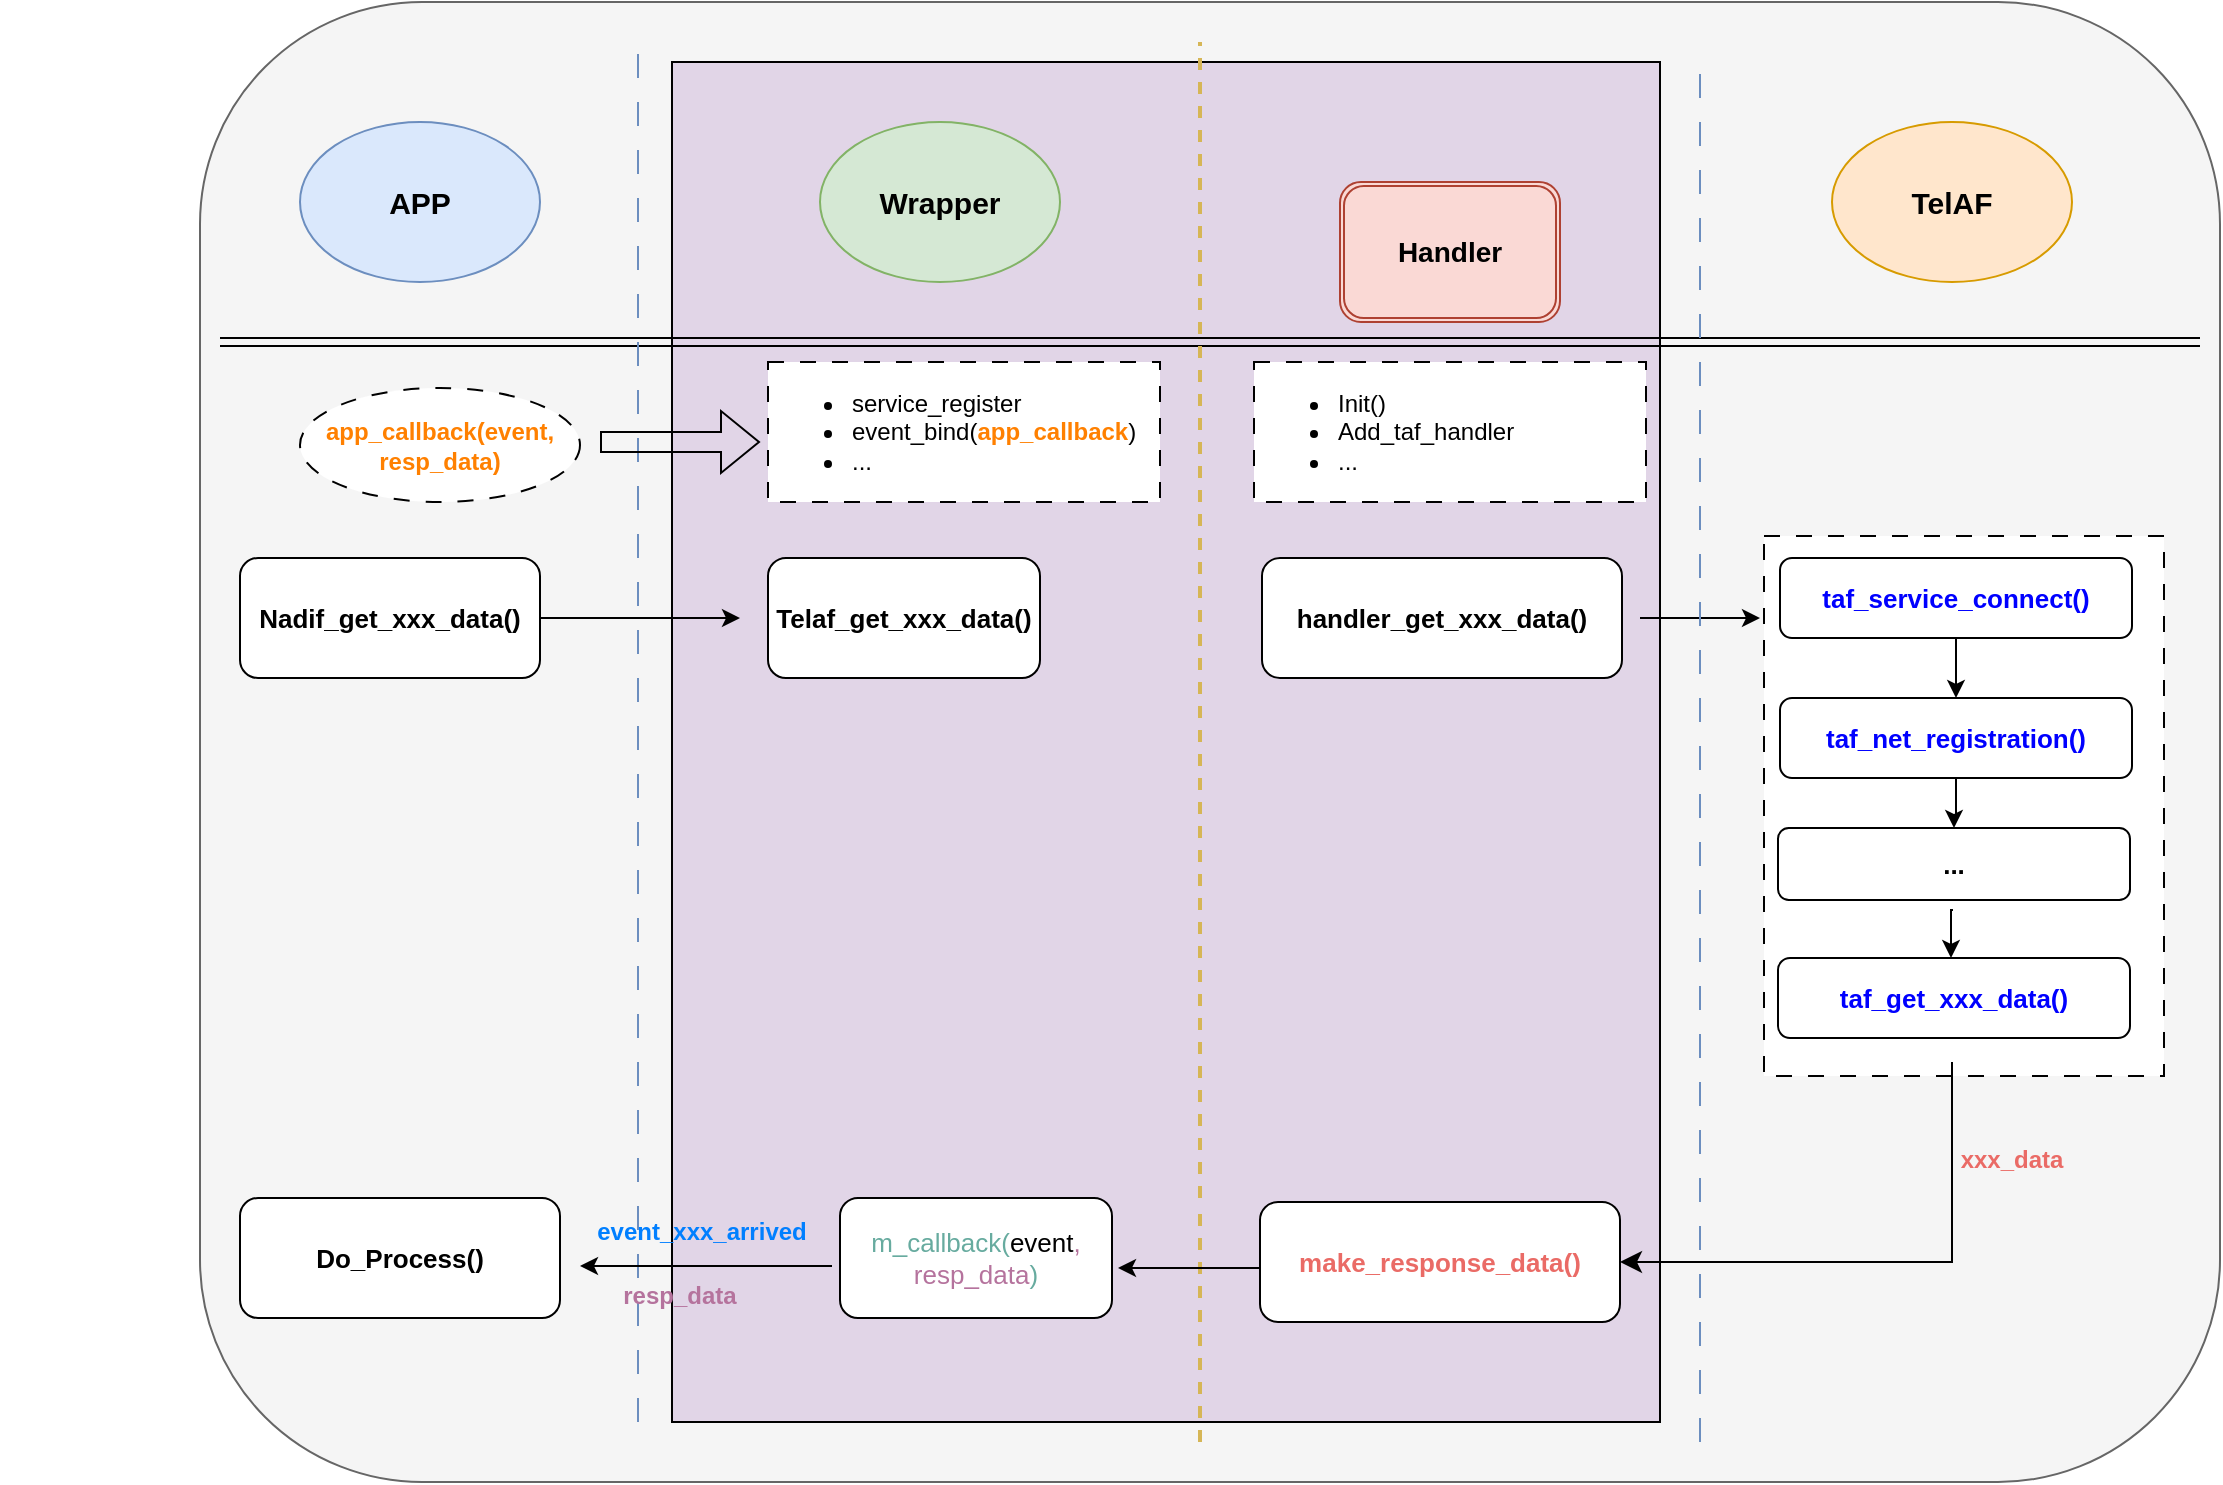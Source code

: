 <mxfile version="22.0.6" type="github">
  <diagram name="第 1 页" id="ClyOsVzj6frhT0d5uaz9">
    <mxGraphModel dx="2420" dy="838" grid="1" gridSize="10" guides="1" tooltips="1" connect="1" arrows="1" fold="1" page="1" pageScale="1" pageWidth="827" pageHeight="1169" math="0" shadow="0">
      <root>
        <mxCell id="0" />
        <mxCell id="1" parent="0" />
        <mxCell id="SAjAbMaW2R_z1P-nCRgh-23" value="" style="rounded=1;whiteSpace=wrap;html=1;fillColor=#f5f5f5;fontColor=#333333;strokeColor=#666666;" vertex="1" parent="1">
          <mxGeometry x="-64" y="20" width="1010" height="740" as="geometry" />
        </mxCell>
        <mxCell id="SAjAbMaW2R_z1P-nCRgh-12" value="" style="rounded=0;whiteSpace=wrap;html=1;fillColor=#E1D5E7;" vertex="1" parent="1">
          <mxGeometry x="172" y="50" width="494" height="680" as="geometry" />
        </mxCell>
        <mxCell id="SaRvt7RB1hY5MqPePfqr-26" value="" style="rounded=0;whiteSpace=wrap;html=1;dashed=1;dashPattern=8 8;" parent="1" vertex="1">
          <mxGeometry x="718" y="287" width="200" height="270" as="geometry" />
        </mxCell>
        <mxCell id="SaRvt7RB1hY5MqPePfqr-4" value="" style="shape=link;html=1;rounded=0;" parent="1" edge="1">
          <mxGeometry width="100" relative="1" as="geometry">
            <mxPoint x="-54" y="190" as="sourcePoint" />
            <mxPoint x="936" y="190" as="targetPoint" />
          </mxGeometry>
        </mxCell>
        <mxCell id="SaRvt7RB1hY5MqPePfqr-5" value="" style="endArrow=none;dashed=1;html=1;rounded=0;fillColor=#dae8fc;strokeColor=#6c8ebf;strokeWidth=1;dashPattern=12 12;" parent="1" edge="1">
          <mxGeometry width="50" height="50" relative="1" as="geometry">
            <mxPoint x="155" y="730" as="sourcePoint" />
            <mxPoint x="155" y="40" as="targetPoint" />
          </mxGeometry>
        </mxCell>
        <mxCell id="SaRvt7RB1hY5MqPePfqr-6" value="" style="endArrow=none;dashed=1;html=1;rounded=0;fillColor=#fff2cc;strokeColor=#d6b656;strokeWidth=2;exitX=0.5;exitY=0;exitDx=0;exitDy=0;" parent="1" edge="1">
          <mxGeometry width="50" height="50" relative="1" as="geometry">
            <mxPoint x="436" y="618" as="sourcePoint" />
            <mxPoint x="436" y="40" as="targetPoint" />
          </mxGeometry>
        </mxCell>
        <mxCell id="SaRvt7RB1hY5MqPePfqr-7" value="&lt;b&gt;&lt;font style=&quot;font-size: 15px;&quot;&gt;APP&lt;/font&gt;&lt;/b&gt;" style="ellipse;whiteSpace=wrap;html=1;fillColor=#dae8fc;strokeColor=#6c8ebf;" parent="1" vertex="1">
          <mxGeometry x="-14" y="80" width="120" height="80" as="geometry" />
        </mxCell>
        <mxCell id="SaRvt7RB1hY5MqPePfqr-8" value="&lt;font style=&quot;font-size: 15px;&quot;&gt;&lt;b&gt;Wrapper&lt;/b&gt;&lt;/font&gt;" style="ellipse;whiteSpace=wrap;html=1;fillColor=#d5e8d4;strokeColor=#82b366;" parent="1" vertex="1">
          <mxGeometry x="246" y="80" width="120" height="80" as="geometry" />
        </mxCell>
        <mxCell id="SaRvt7RB1hY5MqPePfqr-9" value="&lt;font style=&quot;font-size: 15px;&quot;&gt;&lt;b&gt;TelAF&lt;/b&gt;&lt;/font&gt;" style="ellipse;whiteSpace=wrap;html=1;fillColor=#ffe6cc;strokeColor=#d79b00;" parent="1" vertex="1">
          <mxGeometry x="752" y="80" width="120" height="80" as="geometry" />
        </mxCell>
        <mxCell id="SaRvt7RB1hY5MqPePfqr-11" value="&lt;font style=&quot;font-size: 13px;&quot;&gt;&lt;b&gt;Nadif_get_xxx_data()&lt;/b&gt;&lt;/font&gt;" style="rounded=1;whiteSpace=wrap;html=1;" parent="1" vertex="1">
          <mxGeometry x="-44" y="298" width="150" height="60" as="geometry" />
        </mxCell>
        <mxCell id="SaRvt7RB1hY5MqPePfqr-12" value="" style="endArrow=classic;html=1;rounded=0;exitX=1;exitY=0.5;exitDx=0;exitDy=0;" parent="1" source="SaRvt7RB1hY5MqPePfqr-11" edge="1">
          <mxGeometry width="50" height="50" relative="1" as="geometry">
            <mxPoint x="316" y="478" as="sourcePoint" />
            <mxPoint x="206" y="328" as="targetPoint" />
          </mxGeometry>
        </mxCell>
        <mxCell id="SaRvt7RB1hY5MqPePfqr-13" value="&lt;font style=&quot;font-size: 13px;&quot;&gt;&lt;b&gt;Telaf_get_xxx_data()&lt;/b&gt;&lt;/font&gt;" style="rounded=1;whiteSpace=wrap;html=1;" parent="1" vertex="1">
          <mxGeometry x="220" y="298" width="136" height="60" as="geometry" />
        </mxCell>
        <mxCell id="SaRvt7RB1hY5MqPePfqr-14" value="" style="endArrow=classic;html=1;rounded=0;" parent="1" edge="1">
          <mxGeometry width="50" height="50" relative="1" as="geometry">
            <mxPoint x="656" y="328" as="sourcePoint" />
            <mxPoint x="716" y="328" as="targetPoint" />
          </mxGeometry>
        </mxCell>
        <mxCell id="SaRvt7RB1hY5MqPePfqr-17" value="" style="edgeStyle=orthogonalEdgeStyle;rounded=0;orthogonalLoop=1;jettySize=auto;html=1;" parent="1" source="SaRvt7RB1hY5MqPePfqr-15" target="SaRvt7RB1hY5MqPePfqr-16" edge="1">
          <mxGeometry relative="1" as="geometry" />
        </mxCell>
        <mxCell id="SaRvt7RB1hY5MqPePfqr-15" value="&lt;font style=&quot;font-size: 13px;&quot; color=&quot;#0000ff&quot;&gt;&lt;b&gt;taf_service_connect()&lt;/b&gt;&lt;/font&gt;" style="rounded=1;whiteSpace=wrap;html=1;" parent="1" vertex="1">
          <mxGeometry x="726" y="298" width="176" height="40" as="geometry" />
        </mxCell>
        <mxCell id="SaRvt7RB1hY5MqPePfqr-19" value="" style="edgeStyle=orthogonalEdgeStyle;rounded=0;orthogonalLoop=1;jettySize=auto;html=1;" parent="1" source="SaRvt7RB1hY5MqPePfqr-16" target="SaRvt7RB1hY5MqPePfqr-18" edge="1">
          <mxGeometry relative="1" as="geometry" />
        </mxCell>
        <mxCell id="SaRvt7RB1hY5MqPePfqr-16" value="&lt;font style=&quot;font-size: 13px;&quot; color=&quot;#0000ff&quot;&gt;&lt;b&gt;taf_net_registration()&lt;/b&gt;&lt;/font&gt;" style="rounded=1;whiteSpace=wrap;html=1;" parent="1" vertex="1">
          <mxGeometry x="726" y="368" width="176" height="40" as="geometry" />
        </mxCell>
        <mxCell id="SaRvt7RB1hY5MqPePfqr-18" value="&lt;font style=&quot;font-size: 13px;&quot;&gt;&lt;b&gt;...&lt;/b&gt;&lt;/font&gt;" style="rounded=1;whiteSpace=wrap;html=1;" parent="1" vertex="1">
          <mxGeometry x="725" y="433" width="176" height="36" as="geometry" />
        </mxCell>
        <mxCell id="SaRvt7RB1hY5MqPePfqr-20" value="&lt;font style=&quot;font-size: 13px;&quot; color=&quot;#0000ff&quot;&gt;&lt;b&gt;taf_get_xxx_data()&lt;/b&gt;&lt;/font&gt;" style="rounded=1;whiteSpace=wrap;html=1;" parent="1" vertex="1">
          <mxGeometry x="725" y="498" width="176" height="40" as="geometry" />
        </mxCell>
        <mxCell id="SaRvt7RB1hY5MqPePfqr-21" value="" style="edgeStyle=orthogonalEdgeStyle;rounded=0;orthogonalLoop=1;jettySize=auto;html=1;" parent="1" edge="1">
          <mxGeometry relative="1" as="geometry">
            <mxPoint x="812.5" y="474" as="sourcePoint" />
            <mxPoint x="811.5" y="498" as="targetPoint" />
          </mxGeometry>
        </mxCell>
        <mxCell id="SaRvt7RB1hY5MqPePfqr-30" value="&lt;font color=&quot;#ea6b66&quot;&gt;&lt;b&gt;xxx_data&lt;/b&gt;&lt;/font&gt;" style="text;html=1;strokeColor=none;fillColor=none;align=center;verticalAlign=middle;whiteSpace=wrap;rounded=0;" parent="1" vertex="1">
          <mxGeometry x="812" y="584" width="60" height="30" as="geometry" />
        </mxCell>
        <mxCell id="SaRvt7RB1hY5MqPePfqr-31" value="&lt;font style=&quot;font-size: 13px;&quot; color=&quot;#ea6b66&quot;&gt;&lt;b&gt;make_response_data()&lt;/b&gt;&lt;/font&gt;" style="rounded=1;whiteSpace=wrap;html=1;" parent="1" vertex="1">
          <mxGeometry x="466" y="620" width="180" height="60" as="geometry" />
        </mxCell>
        <mxCell id="SaRvt7RB1hY5MqPePfqr-35" value="" style="endArrow=none;dashed=1;html=1;rounded=0;fillColor=#fff2cc;strokeColor=#d6b656;strokeWidth=2;entryX=1;entryY=1;entryDx=0;entryDy=0;" parent="1" edge="1">
          <mxGeometry width="50" height="50" relative="1" as="geometry">
            <mxPoint x="436" y="740" as="sourcePoint" />
            <mxPoint x="436" y="623" as="targetPoint" />
          </mxGeometry>
        </mxCell>
        <mxCell id="SaRvt7RB1hY5MqPePfqr-38" value="&lt;font style=&quot;font-size: 13px;&quot;&gt;&lt;b&gt;Do_Process()&lt;/b&gt;&lt;/font&gt;" style="rounded=1;whiteSpace=wrap;html=1;" parent="1" vertex="1">
          <mxGeometry x="-44" y="618" width="160" height="60" as="geometry" />
        </mxCell>
        <mxCell id="SaRvt7RB1hY5MqPePfqr-39" value="" style="endArrow=classic;html=1;rounded=0;" parent="1" edge="1">
          <mxGeometry width="50" height="50" relative="1" as="geometry">
            <mxPoint x="252" y="652" as="sourcePoint" />
            <mxPoint x="126" y="652" as="targetPoint" />
          </mxGeometry>
        </mxCell>
        <mxCell id="SaRvt7RB1hY5MqPePfqr-40" value="&lt;div&gt;&lt;font color=&quot;#007fff&quot;&gt;&lt;b&gt;event_xxx_arrived&lt;/b&gt;&lt;/font&gt;&lt;/div&gt;" style="text;html=1;strokeColor=none;fillColor=none;align=center;verticalAlign=middle;whiteSpace=wrap;rounded=0;" parent="1" vertex="1">
          <mxGeometry x="157" y="620" width="60" height="30" as="geometry" />
        </mxCell>
        <mxCell id="SaRvt7RB1hY5MqPePfqr-41" value="&lt;div align=&quot;left&quot;&gt;&lt;ul&gt;&lt;li&gt;service_register&lt;/li&gt;&lt;li&gt;&lt;div&gt;event_bind(&lt;b&gt;&lt;font color=&quot;#ff8000&quot;&gt;app_callback&lt;/font&gt;&lt;/b&gt;)&lt;/div&gt;&lt;/li&gt;&lt;li&gt;...&lt;br&gt;&lt;/li&gt;&lt;/ul&gt;&lt;/div&gt;" style="rounded=0;whiteSpace=wrap;html=1;align=left;dashed=1;dashPattern=8 8;" parent="1" vertex="1">
          <mxGeometry x="220" y="200" width="196" height="70" as="geometry" />
        </mxCell>
        <mxCell id="SaRvt7RB1hY5MqPePfqr-43" value="" style="shape=flexArrow;endArrow=classic;html=1;rounded=0;" parent="1" edge="1">
          <mxGeometry width="50" height="50" relative="1" as="geometry">
            <mxPoint x="136" y="240" as="sourcePoint" />
            <mxPoint x="216" y="240" as="targetPoint" />
          </mxGeometry>
        </mxCell>
        <mxCell id="SaRvt7RB1hY5MqPePfqr-44" value="&lt;b&gt;&lt;font color=&quot;#ff8000&quot;&gt;app_callback(event, resp_data)&lt;/font&gt;&lt;/b&gt;" style="ellipse;whiteSpace=wrap;html=1;dashed=1;dashPattern=8 8;" parent="1" vertex="1">
          <mxGeometry x="-14" y="213" width="140" height="57" as="geometry" />
        </mxCell>
        <mxCell id="SaRvt7RB1hY5MqPePfqr-47" value="" style="text;html=1;align=center;verticalAlign=middle;resizable=0;points=[];autosize=1;" parent="1" vertex="1">
          <mxGeometry x="901" y="543" width="40" height="30" as="geometry" />
        </mxCell>
        <mxCell id="SaRvt7RB1hY5MqPePfqr-48" value="" style="endArrow=classic;html=1;rounded=0;" parent="1" edge="1">
          <mxGeometry width="50" height="50" relative="1" as="geometry">
            <mxPoint x="466" y="653" as="sourcePoint" />
            <mxPoint x="395" y="653" as="targetPoint" />
          </mxGeometry>
        </mxCell>
        <mxCell id="SaRvt7RB1hY5MqPePfqr-49" value="" style="text;html=1;align=center;verticalAlign=middle;resizable=0;points=[];autosize=1;" parent="1" vertex="1">
          <mxGeometry x="-164" y="436" width="40" height="30" as="geometry" />
        </mxCell>
        <mxCell id="SAjAbMaW2R_z1P-nCRgh-7" value="&lt;div style=&quot;font-size: 13px;&quot;&gt;&lt;font style=&quot;font-size: 13px;&quot; color=&quot;#67ab9f&quot;&gt;m_callback(&lt;/font&gt;&lt;font style=&quot;font-size: 13px;&quot;&gt;event&lt;font style=&quot;font-size: 13px;&quot; color=&quot;#b5739d&quot;&gt;,&lt;/font&gt;&lt;/font&gt;&lt;/div&gt;&lt;div style=&quot;font-size: 13px;&quot;&gt;&lt;font style=&quot;font-size: 13px;&quot; color=&quot;#b5739d&quot;&gt;resp_data&lt;/font&gt;&lt;font style=&quot;font-size: 13px;&quot; color=&quot;#67ab9f&quot;&gt;)&lt;/font&gt;&lt;/div&gt;" style="rounded=1;whiteSpace=wrap;html=1;" vertex="1" parent="1">
          <mxGeometry x="256" y="618" width="136" height="60" as="geometry" />
        </mxCell>
        <mxCell id="SaRvt7RB1hY5MqPePfqr-34" value="&lt;font color=&quot;#b5739d&quot;&gt;&lt;b&gt;resp_data&lt;/b&gt;&lt;/font&gt;" style="text;html=1;strokeColor=none;fillColor=none;align=center;verticalAlign=middle;whiteSpace=wrap;rounded=0;" parent="1" vertex="1">
          <mxGeometry x="146" y="652" width="60" height="30" as="geometry" />
        </mxCell>
        <mxCell id="SAjAbMaW2R_z1P-nCRgh-9" value="&lt;div align=&quot;left&quot;&gt;&lt;ul&gt;&lt;li&gt;Init()&lt;/li&gt;&lt;li&gt;&lt;div&gt;Add_taf_handler&lt;/div&gt;&lt;/li&gt;&lt;li&gt;...&lt;br&gt;&lt;/li&gt;&lt;/ul&gt;&lt;/div&gt;" style="rounded=0;whiteSpace=wrap;html=1;align=left;dashed=1;dashPattern=8 8;" vertex="1" parent="1">
          <mxGeometry x="463" y="200" width="196" height="70" as="geometry" />
        </mxCell>
        <mxCell id="SAjAbMaW2R_z1P-nCRgh-15" value="" style="endArrow=none;dashed=1;html=1;rounded=0;fillColor=#dae8fc;strokeColor=#6c8ebf;strokeWidth=1;dashPattern=12 12;" edge="1" parent="1">
          <mxGeometry width="50" height="50" relative="1" as="geometry">
            <mxPoint x="686" y="740" as="sourcePoint" />
            <mxPoint x="686" y="50" as="targetPoint" />
          </mxGeometry>
        </mxCell>
        <mxCell id="SAjAbMaW2R_z1P-nCRgh-18" value="" style="edgeStyle=segmentEdgeStyle;endArrow=classic;html=1;curved=0;rounded=0;endSize=8;startSize=8;entryX=1;entryY=0.5;entryDx=0;entryDy=0;" edge="1" parent="1" target="SaRvt7RB1hY5MqPePfqr-31">
          <mxGeometry width="50" height="50" relative="1" as="geometry">
            <mxPoint x="812" y="550" as="sourcePoint" />
            <mxPoint x="656" y="650" as="targetPoint" />
            <Array as="points">
              <mxPoint x="812" y="650" />
            </Array>
          </mxGeometry>
        </mxCell>
        <mxCell id="SAjAbMaW2R_z1P-nCRgh-19" value="&lt;b&gt;&lt;font style=&quot;font-size: 14px;&quot;&gt;Handler&lt;/font&gt;&lt;/b&gt;" style="shape=ext;double=1;rounded=1;whiteSpace=wrap;html=1;fillColor=#fad9d5;strokeColor=#ae4132;" vertex="1" parent="1">
          <mxGeometry x="506" y="110" width="110" height="70" as="geometry" />
        </mxCell>
        <mxCell id="SAjAbMaW2R_z1P-nCRgh-20" value="&lt;font style=&quot;font-size: 13px;&quot;&gt;&lt;b&gt;handler_get_xxx_data()&lt;/b&gt;&lt;/font&gt;" style="rounded=1;whiteSpace=wrap;html=1;" vertex="1" parent="1">
          <mxGeometry x="467" y="298" width="180" height="60" as="geometry" />
        </mxCell>
      </root>
    </mxGraphModel>
  </diagram>
</mxfile>
